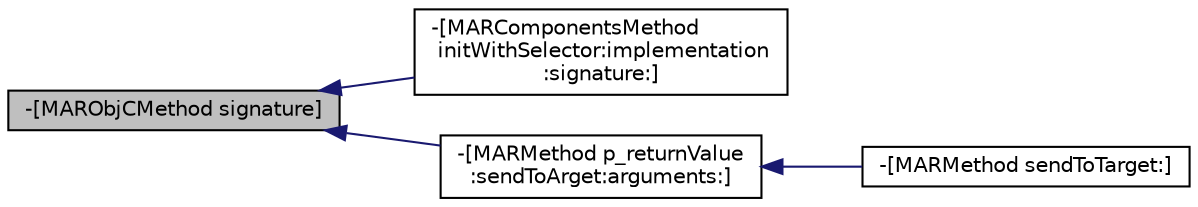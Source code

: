 digraph "-[MARObjCMethod signature]"
{
  edge [fontname="Helvetica",fontsize="10",labelfontname="Helvetica",labelfontsize="10"];
  node [fontname="Helvetica",fontsize="10",shape=record];
  rankdir="LR";
  Node11 [label="-[MARObjCMethod signature]",height=0.2,width=0.4,color="black", fillcolor="grey75", style="filled", fontcolor="black"];
  Node11 -> Node12 [dir="back",color="midnightblue",fontsize="10",style="solid",fontname="Helvetica"];
  Node12 [label="-[MARComponentsMethod\l initWithSelector:implementation\l:signature:]",height=0.2,width=0.4,color="black", fillcolor="white", style="filled",URL="$interface_m_a_r_components_method.html#a0e5813245bb33306a4c7abcd7c50b47a"];
  Node11 -> Node13 [dir="back",color="midnightblue",fontsize="10",style="solid",fontname="Helvetica"];
  Node13 [label="-[MARMethod p_returnValue\l:sendToArget:arguments:]",height=0.2,width=0.4,color="black", fillcolor="white", style="filled",URL="$interface_m_a_r_method.html#aef48254a78196c3b15b6ec131902637d"];
  Node13 -> Node14 [dir="back",color="midnightblue",fontsize="10",style="solid",fontname="Helvetica"];
  Node14 [label="-[MARMethod sendToTarget:]",height=0.2,width=0.4,color="black", fillcolor="white", style="filled",URL="$interface_m_a_r_method.html#ab333674bc483732ef27e9e9c905631df"];
}
